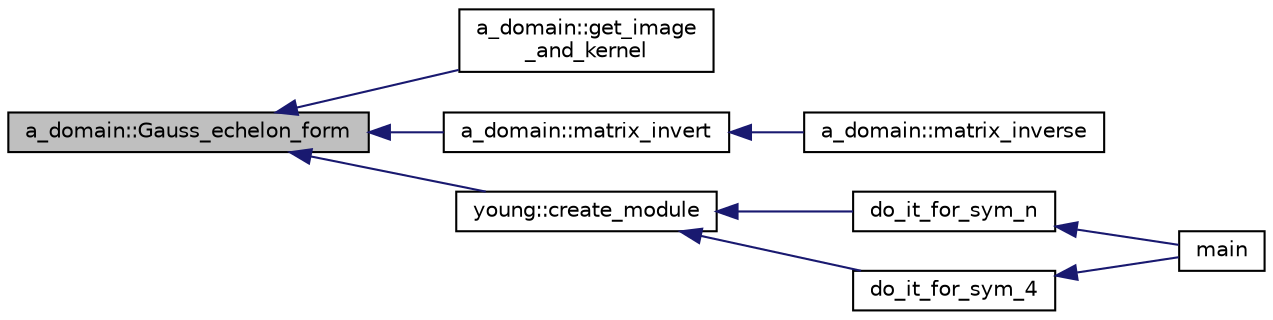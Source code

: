 digraph "a_domain::Gauss_echelon_form"
{
  edge [fontname="Helvetica",fontsize="10",labelfontname="Helvetica",labelfontsize="10"];
  node [fontname="Helvetica",fontsize="10",shape=record];
  rankdir="LR";
  Node60 [label="a_domain::Gauss_echelon_form",height=0.2,width=0.4,color="black", fillcolor="grey75", style="filled", fontcolor="black"];
  Node60 -> Node61 [dir="back",color="midnightblue",fontsize="10",style="solid",fontname="Helvetica"];
  Node61 [label="a_domain::get_image\l_and_kernel",height=0.2,width=0.4,color="black", fillcolor="white", style="filled",URL="$db/dd1/classa__domain.html#aa8d5ed906e9c90919050311f1126ffc3"];
  Node60 -> Node62 [dir="back",color="midnightblue",fontsize="10",style="solid",fontname="Helvetica"];
  Node62 [label="a_domain::matrix_invert",height=0.2,width=0.4,color="black", fillcolor="white", style="filled",URL="$db/dd1/classa__domain.html#af55f171ad67c2b35e762f1ba51aaa4c4"];
  Node62 -> Node63 [dir="back",color="midnightblue",fontsize="10",style="solid",fontname="Helvetica"];
  Node63 [label="a_domain::matrix_inverse",height=0.2,width=0.4,color="black", fillcolor="white", style="filled",URL="$db/dd1/classa__domain.html#a3746a74f1de058547dd1b55436faada1"];
  Node60 -> Node64 [dir="back",color="midnightblue",fontsize="10",style="solid",fontname="Helvetica"];
  Node64 [label="young::create_module",height=0.2,width=0.4,color="black", fillcolor="white", style="filled",URL="$dd/d68/classyoung.html#a552fe75292286e49ee0d3f282ea03f8e"];
  Node64 -> Node65 [dir="back",color="midnightblue",fontsize="10",style="solid",fontname="Helvetica"];
  Node65 [label="do_it_for_sym_n",height=0.2,width=0.4,color="black", fillcolor="white", style="filled",URL="$d0/d87/group__ring_8_c.html#a7da1c84aee65e2c8fd4b83f0809835ad"];
  Node65 -> Node66 [dir="back",color="midnightblue",fontsize="10",style="solid",fontname="Helvetica"];
  Node66 [label="main",height=0.2,width=0.4,color="black", fillcolor="white", style="filled",URL="$d0/d87/group__ring_8_c.html#a3c04138a5bfe5d72780bb7e82a18e627"];
  Node64 -> Node67 [dir="back",color="midnightblue",fontsize="10",style="solid",fontname="Helvetica"];
  Node67 [label="do_it_for_sym_4",height=0.2,width=0.4,color="black", fillcolor="white", style="filled",URL="$d0/d87/group__ring_8_c.html#aed9b25712c762c878090038e97568d07"];
  Node67 -> Node66 [dir="back",color="midnightblue",fontsize="10",style="solid",fontname="Helvetica"];
}
